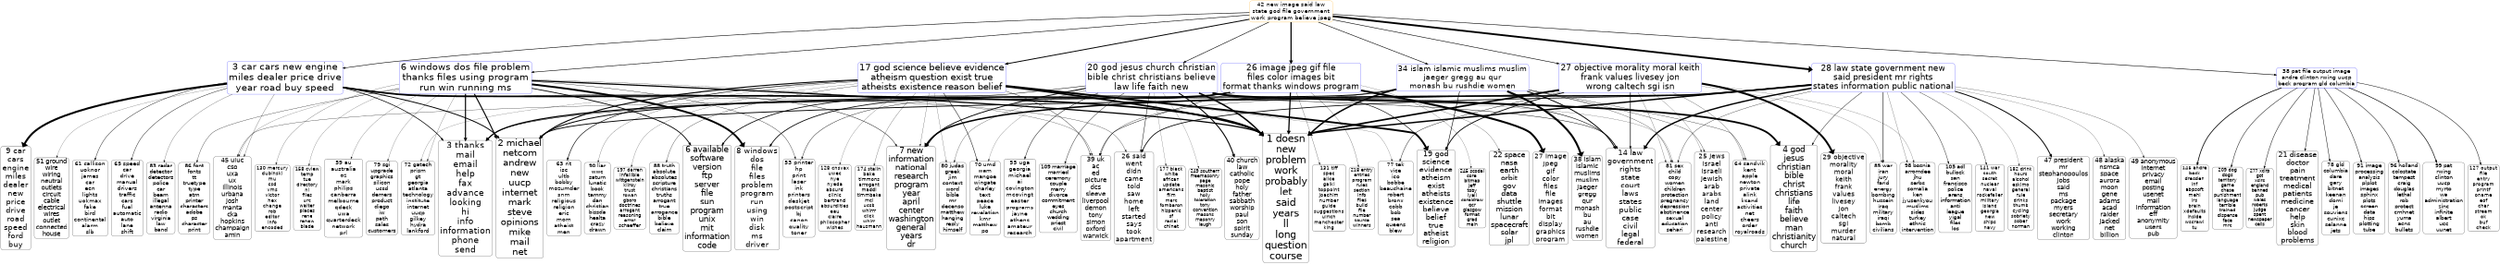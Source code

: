 digraph G {
size="18,18!";ranksep=4; ratio = auto; layers="1:2:3:4:5";
graph [fontname = "helvetica"];node [fontname = "helvetica"];edge [fontname = "helvetica"];ranksep=2.8;
"3_42" [ rank =3,fontsize =30.9128, shape=box, style="rounded", color=orange, label="42 new image said law
state god file government
work program believe jpeg"]
"3_42" -> "2_3" [penwidth=2.7681,dir=forward]
"2_3" [rank =4,fontsize =49.0955, shape=box, style="rounded", color=blue,label="3 car cars new engine
miles dealer price drive
year road buy speed"]
"3_42" -> "2_6" [penwidth=2.7681,dir=forward]
"2_6" [rank =4,fontsize =48.557, shape=box, style="rounded", color=blue,label="6 windows dos file problem
thanks files using program
run win running ms"]
"3_42" -> "2_17" [penwidth=4.647,dir=forward]
"2_17" [rank =4,fontsize =45.6348, shape=box, style="rounded", color=blue,label="17 god science believe evidence
atheism question exist true
atheists existence reason belief"]
"3_42" -> "2_20" [penwidth=2.7681,dir=forward]
"2_20" [rank =4,fontsize =45.0816, shape=box, style="rounded", color=blue,label="20 god jesus church christian
bible christ christians believe
law life faith new"]
"3_42" -> "2_26" [penwidth=5.9604,dir=forward]
"2_26" [rank =4,fontsize =43.3529, shape=box, style="rounded", color=blue,label="26 image jpeg gif file
files color images bit
format thanks windows program"]
"3_42" -> "2_27" [penwidth=2.7681,dir=forward]
"2_27" [rank =4,fontsize =43.263, shape=box, style="rounded", color=blue,label="27 objective morality moral keith
frank values livesey jon
wrong caltech sgi isn"]
"3_42" -> "2_28" [penwidth=9.1808,dir=forward]
"2_28" [rank =4,fontsize =42.9959, shape=box, style="rounded", color=blue,label="28 law state government new
said president mr rights
states information public national"]
"3_42" -> "2_34" [penwidth=2.7681,dir=forward]
"2_34" [rank =4,fontsize =39.9446, shape=box, style="rounded", color=blue,label="34 islam islamic muslims muslim
jaeger gregg au qur
monash bu rushdie women"]
"3_42" -> "2_38" [penwidth=2.7681,dir=forward]
"2_38" [rank =4,fontsize =28.9096, shape=box, style="rounded", color=blue,label="38 pat file output image
andre clinton rwing uucp
beck program gld columbia"]
"2_3" [ rank =2,fontsize =49.0955, shape=box, style="rounded", color=blue, label="3 car cars new engine
miles dealer price drive
year road buy speed"]
"2_3" -> "1_1" [penwidth=8.3258,dir=forward]
"1_1" [rank =3,fontsize =50, shape=box, style="rounded", color=black,label="1 doesn
new
problem
work
probably
let
said
years
ll
long
question
course"]
"2_3" -> "1_2" [penwidth=4.5911,dir=forward]
"1_2" [rank =3,fontsize =46.1741, shape=box, style="rounded", color=black,label="2 michael
netcom
andrew
new
uucp
internet
mark
steve
opinions
mike
mail
net"]
"2_3" -> "1_3" [penwidth=3.3888,dir=forward]
"1_3" [rank =3,fontsize =44.9965, shape=box, style="rounded", color=black,label="3 thanks
mail
email
help
fax
advance
looking
hi
info
information
phone
send"]
"2_3" -> "1_7" [penwidth=2.0837,dir=forward]
"1_7" [rank =3,fontsize =40.4508, shape=box, style="rounded", color=black,label="7 new
information
national
research
program
year
april
center
washington
general
years
dr"]
"2_3" -> "1_9" [penwidth=9.9887,dir=forward]
"1_9" [rank =3,fontsize =40.0639, shape=box, style="rounded", color=black,label="9 car
cars
engine
miles
dealer
new
price
drive
road
speed
ford
buy"]
"2_3" -> "1_26" [penwidth=1.3041,dir=forward]
"1_26" [rank =3,fontsize =35.2628, shape=box, style="rounded", color=black,label="26 said
went
didn
came
told
saw
home
left
started
says
took
apartment"]
"2_3" -> "1_45" [penwidth=1.0396,dir=forward]
"1_45" [rank =3,fontsize =31.532, shape=box, style="rounded", color=black,label="45 uiuc
cso
uxa
ux
illinois
urbana
josh
manta
cka
hopkins
champaign
amin"]
"2_3" -> "1_51" [penwidth=0.80592,dir=forward]
"1_51" [rank =3,fontsize =30.9828, shape=box, style="rounded", color=black,label="51 ground
wire
wiring
neutral
outlets
circuit
cable
electrical
wires
outlet
connected
house"]
"2_3" -> "1_61" [penwidth=1.8797,dir=forward]
"1_61" [rank =3,fontsize =29.4344, shape=box, style="rounded", color=black,label="61 callison
uoknor
james
car
ecn
lights
uokmax
fake
bird
continental
alarm
slb"]
"2_3" -> "1_65" [penwidth=1.9152,dir=forward]
"1_65" [rank =3,fontsize =28.8508, shape=box, style="rounded", color=black,label="65 speed
car
drive
manual
drivers
traffic
cars
fuel
automatic
auto
lane
shift"]
"2_3" -> "1_83" [penwidth=1.0133,dir=forward]
"1_83" [rank =3,fontsize =27.4759, shape=box, style="rounded", color=black,label="83 radar
detector
detectors
police
car
beam
illegal
antenna
radio
virginia
law
band"]
"2_6" [ rank =2,fontsize =48.557, shape=box, style="rounded", color=blue, label="6 windows dos file problem
thanks files using program
run win running ms"]
"2_6" -> "1_1" [penwidth=6.2048,dir=forward]
"1_1" [rank =3,fontsize =50, shape=box, style="rounded", color=black,label="1 doesn
new
problem
work
probably
let
said
years
ll
long
question
course"]
"2_6" -> "1_2" [penwidth=5.4173,dir=forward]
"1_2" [rank =3,fontsize =46.1741, shape=box, style="rounded", color=black,label="2 michael
netcom
andrew
new
uucp
internet
mark
steve
opinions
mike
mail
net"]
"2_6" -> "1_3" [penwidth=5.6296,dir=forward]
"1_3" [rank =3,fontsize =44.9965, shape=box, style="rounded", color=black,label="3 thanks
mail
email
help
fax
advance
looking
hi
info
information
phone
send"]
"2_6" -> "1_6" [penwidth=4.1697,dir=forward]
"1_6" [rank =3,fontsize =40.6629, shape=box, style="rounded", color=black,label="6 available
software
version
ftp
server
file
sun
program
unix
mit
information
code"]
"2_6" -> "1_8" [penwidth=9.4703,dir=forward]
"1_8" [rank =3,fontsize =40.1499, shape=box, style="rounded", color=black,label="8 windows
dos
file
files
problem
program
run
using
win
disk
ms
driver"]
"2_6" -> "1_39" [penwidth=1.1282,dir=forward]
"1_39" [rank =3,fontsize =32.2729, shape=box, style="rounded", color=black,label="39 uk
ac
ed
picture
dcs
sleeve
liverpool
demon
tony
simon
oxford
warwick"]
"2_6" -> "1_45" [penwidth=0.81094,dir=forward]
"1_45" [rank =3,fontsize =31.532, shape=box, style="rounded", color=black,label="45 uiuc
cso
uxa
ux
illinois
urbana
josh
manta
cka
hopkins
champaign
amin"]
"2_6" -> "1_53" [penwidth=1.5823,dir=forward]
"1_53" [rank =3,fontsize =30.0303, shape=box, style="rounded", color=black,label="53 printer
hp
print
laser
ink
printers
deskjet
postscript
bj
canon
quality
toner"]
"2_6" -> "1_59" [penwidth=0.8792,dir=forward]
"1_59" [rank =3,fontsize =29.5996, shape=box, style="rounded", color=black,label="59 au
australia
oz
mark
philips
canberra
melbourne
qdeck
uwa
quarterdeck
network
prl"]
"2_6" -> "1_72" [penwidth=0.90081,dir=forward]
"1_72" [rank =3,fontsize =28.348, shape=box, style="rounded", color=black,label="72 gatech
prism
gt
georgia
atlanta
technology
institute
internet
uucp
gilkey
hydra
lankford"]
"2_6" -> "1_79" [penwidth=0.85705,dir=forward]
"1_79" [rank =3,fontsize =27.7548, shape=box, style="rounded", color=black,label="79 sgi
upgrade
graphics
silicon
ucsd
demers
product
diego
iw
path
sales
customers"]
"2_6" -> "1_86" [penwidth=1.4155,dir=forward]
"1_86" [rank =3,fontsize =27.2942, shape=box, style="rounded", color=black,label="86 font
fonts
tt
truetype
type
atm
printer
characters
adobe
ps
character
print"]
"2_6" -> "1_130" [penwidth=0.94253,dir=forward]
"1_130" [rank =3,fontsize =25.58, shape=box, style="rounded", color=black,label="130 mercury
dubinski
mu
csd
vms
victor
hex
change
rob
editor
info
encoded"]
"2_6" -> "1_158" [penwidth=0.83432,dir=forward]
"1_158" [rank =3,fontsize =24.6662, shape=box, style="rounded", color=black,label="158 cview
temp
tue
directory
nl
files
urc
walter
places
rene
renew
blade"]
"2_17" [ rank =2,fontsize =45.6348, shape=box, style="rounded", color=blue, label="17 god science believe evidence
atheism question exist true
atheists existence reason belief"]
"2_17" -> "1_1" [penwidth=8.6385,dir=forward]
"1_1" [rank =3,fontsize =50, shape=box, style="rounded", color=black,label="1 doesn
new
problem
work
probably
let
said
years
ll
long
question
course"]
"2_17" -> "1_2" [penwidth=5.2765,dir=forward]
"1_2" [rank =3,fontsize =46.1741, shape=box, style="rounded", color=black,label="2 michael
netcom
andrew
new
uucp
internet
mark
steve
opinions
mike
mail
net"]
"2_17" -> "1_7" [penwidth=0.99683,dir=forward]
"1_7" [rank =3,fontsize =40.4508, shape=box, style="rounded", color=black,label="7 new
information
national
research
program
year
april
center
washington
general
years
dr"]
"2_17" -> "1_14" [penwidth=2.1241,dir=forward]
"1_14" [rank =3,fontsize =38.5467, shape=box, style="rounded", color=black,label="14 law
government
rights
state
court
laws
states
public
case
civil
legal
federal"]
"2_17" -> "1_19" [penwidth=9.2158,dir=forward]
"1_19" [rank =3,fontsize =37.284, shape=box, style="rounded", color=black,label="19 god
science
evidence
atheism
exist
atheists
existence
believe
belief
true
atheist
religion"]
"2_17" -> "1_39" [penwidth=1.631,dir=forward]
"1_39" [rank =3,fontsize =32.2729, shape=box, style="rounded", color=black,label="39 uk
ac
ed
picture
dcs
sleeve
liverpool
demon
tony
simon
oxford
warwick"]
"2_17" -> "1_63" [penwidth=2.9089,dir=forward]
"1_63" [rank =3,fontsize =29.2582, shape=box, style="rounded", color=black,label="63 rit
isc
ultb
bobby
mozumder
snm
religious
religion
eric
mom
atheist
men"]
"2_17" -> "1_70" [penwidth=2.345,dir=forward]
"1_70" [rank =3,fontsize =28.4291, shape=box, style="rounded", color=black,label="70 umd
wam
mangoe
wingate
charley
text
peace
luke
revelation
kmr
matthew
po"]
"2_17" -> "1_72" [penwidth=0.78953,dir=forward]
"1_72" [rank =3,fontsize =28.348, shape=box, style="rounded", color=black,label="72 gatech
prism
gt
georgia
atlanta
technology
institute
internet
uucp
gilkey
hydra
lankford"]
"2_17" -> "1_77" [penwidth=0.78953,dir=forward]
"1_77" [rank =3,fontsize =27.9694, shape=box, style="rounded", color=black,label="77 tek
vice
ico
bobbe
beauchaine
robert
bronx
cobb
bob
sea
queens
blew"]
"2_17" -> "1_80" [penwidth=0.89917,dir=forward]
"1_80" [rank =3,fontsize =27.6705, shape=box, style="rounded", color=black,label="80 judas
greek
jim
context
word
bible
mr
decenso
matthew
hanging
reply
himself"]
"2_17" -> "1_81" [penwidth=0.89917,dir=forward]
"1_81" [rank =3,fontsize =27.6331, shape=box, style="rounded", color=black,label="81 sex
child
copy
women
children
protection
pregnancy
depression
abstinence
sexual
education
sehari"]
"2_17" -> "1_88" [penwidth=1.3854,dir=forward]
"1_88" [rank =3,fontsize =27.2275, shape=box, style="rounded", color=black,label="88 truth
absolute
absolutes
scripture
christians
truths
arrogant
true
arrogance
bible
believe
claim"]
"2_17" -> "1_90" [penwidth=0.93286,dir=forward]
"1_90" [rank =3,fontsize =27.1865, shape=box, style="rounded", color=black,label="90 liar
wwc
saturn
lunatic
book
tammy
dan
christian
bissda
healta
crazy
drawn"]
"2_17" -> "1_128" [penwidth=0.82769,dir=forward]
"1_128" [rank =3,fontsize =25.7774, shape=box, style="rounded", color=black,label="128 cnsvax
uwec
nye
nyeda
absurd
clinic
bertrand
absurdities
eau
claire
philosopher
wishes"]
"2_17" -> "1_174" [penwidth=0.99683,dir=forward]
"1_174" [rank =3,fontsize =24.3463, shape=box, style="rounded", color=black,label="174 stalin
bake
timmons
arrogant
maddi
timmbake
mcl
ucsb
whirrr
click
whirr
hausmann"]
"2_17" -> "1_197" [penwidth=0.86417,dir=forward]
"1_197" [rank =3,fontsize =23.8891, shape=box, style="rounded", color=black,label="197 darren
infallible
wittgenstein
kilroy
trust
rowan
gboro
doctrines
arrogant
reasoning
error
schaeffer"]
"2_20" [ rank =2,fontsize =45.0816, shape=box, style="rounded", color=blue, label="20 god jesus church christian
bible christ christians believe
law life faith new"]
"2_20" -> "1_1" [penwidth=7.4565,dir=forward]
"1_1" [rank =3,fontsize =50, shape=box, style="rounded", color=black,label="1 doesn
new
problem
work
probably
let
said
years
ll
long
question
course"]
"2_20" -> "1_3" [penwidth=2.3204,dir=forward]
"1_3" [rank =3,fontsize =44.9965, shape=box, style="rounded", color=black,label="3 thanks
mail
email
help
fax
advance
looking
hi
info
information
phone
send"]
"2_20" -> "1_4" [penwidth=8.8584,dir=forward]
"1_4" [rank =3,fontsize =40.756, shape=box, style="rounded", color=black,label="4 god
jesus
christian
bible
christ
christians
life
faith
believe
man
christianity
church"]
"2_20" -> "1_7" [penwidth=4.4242,dir=forward]
"1_7" [rank =3,fontsize =40.4508, shape=box, style="rounded", color=black,label="7 new
information
national
research
program
year
april
center
washington
general
years
dr"]
"2_20" -> "1_14" [penwidth=2.6465,dir=forward]
"1_14" [rank =3,fontsize =38.5467, shape=box, style="rounded", color=black,label="14 law
government
rights
state
court
laws
states
public
case
civil
legal
federal"]
"2_20" -> "1_19" [penwidth=2.8922,dir=forward]
"1_19" [rank =3,fontsize =37.284, shape=box, style="rounded", color=black,label="19 god
science
evidence
atheism
exist
atheists
existence
believe
belief
true
atheist
religion"]
"2_20" -> "1_26" [penwidth=2.2639,dir=forward]
"1_26" [rank =3,fontsize =35.2628, shape=box, style="rounded", color=black,label="26 said
went
didn
came
told
saw
home
left
started
says
took
apartment"]
"2_20" -> "1_40" [penwidth=5.2234,dir=forward]
"1_40" [rank =3,fontsize =32.1842, shape=box, style="rounded", color=black,label="40 church
law
catholic
pope
holy
father
sabbath
worship
paul
son
spirit
sunday"]
"2_20" -> "1_55" [penwidth=2.1614,dir=forward]
"1_55" [rank =3,fontsize =29.6875, shape=box, style="rounded", color=black,label="55 uga
georgia
michael
ai
covington
mcovingt
easter
programs
jayne
athens
amateur
research"]
"2_20" -> "1_70" [penwidth=0.80896,dir=forward]
"1_70" [rank =3,fontsize =28.4291, shape=box, style="rounded", color=black,label="70 umd
wam
mangoe
wingate
charley
text
peace
luke
revelation
kmr
matthew
po"]
"2_20" -> "1_80" [penwidth=1.1412,dir=forward]
"1_80" [rank =3,fontsize =27.6705, shape=box, style="rounded", color=black,label="80 judas
greek
jim
context
word
bible
mr
decenso
matthew
hanging
reply
himself"]
"2_20" -> "1_109" [penwidth=1.8373,dir=forward]
"1_109" [rank =3,fontsize =26.4759, shape=box, style="rounded", color=black,label="109 marriage
married
ceremony
couple
marry
divorce
commitment
eyes
church
wedding
priest
civil"]
"2_20" -> "1_177" [penwidth=0.80896,dir=forward]
"1_177" [rank =3,fontsize =24.3221, shape=box, style="rounded", color=black,label="177 black
white
african
update
americans
film
marc
fombaron
hispanic
sf
racial
chinet"]
"2_20" -> "1_249" [penwidth=0.76786,dir=forward]
"1_249" [rank =3,fontsize =22.8881, shape=box, style="rounded", color=black,label="249 southern
freemasonry
page
masonic
baptist
holly
toleration
tony
convention
masons
masonry
laugh"]
"2_26" [ rank =2,fontsize =43.3529, shape=box, style="rounded", color=blue, label="26 image jpeg gif file
files color images bit
format thanks windows program"]
"2_26" -> "1_1" [penwidth=6.1469,dir=forward]
"1_1" [rank =3,fontsize =50, shape=box, style="rounded", color=black,label="1 doesn
new
problem
work
probably
let
said
years
ll
long
question
course"]
"2_26" -> "1_3" [penwidth=6.1376,dir=forward]
"1_3" [rank =3,fontsize =44.9965, shape=box, style="rounded", color=black,label="3 thanks
mail
email
help
fax
advance
looking
hi
info
information
phone
send"]
"2_26" -> "1_6" [penwidth=3.8177,dir=forward]
"1_6" [rank =3,fontsize =40.6629, shape=box, style="rounded", color=black,label="6 available
software
version
ftp
server
file
sun
program
unix
mit
information
code"]
"2_26" -> "1_8" [penwidth=3.906,dir=forward]
"1_8" [rank =3,fontsize =40.1499, shape=box, style="rounded", color=black,label="8 windows
dos
file
files
problem
program
run
using
win
disk
ms
driver"]
"2_26" -> "1_22" [penwidth=1.0175,dir=forward]
"1_22" [rank =3,fontsize =36.1439, shape=box, style="rounded", color=black,label="22 space
nasa
earth
orbit
gov
data
shuttle
mission
lunar
spacecraft
solar
jpl"]
"2_26" -> "1_27" [penwidth=9.9267,dir=forward]
"1_27" [rank =3,fontsize =35.1674, shape=box, style="rounded", color=black,label="27 image
jpeg
gif
color
files
file
images
format
bit
display
graphics
program"]
"2_26" -> "1_39" [penwidth=2.082,dir=forward]
"1_39" [rank =3,fontsize =32.2729, shape=box, style="rounded", color=black,label="39 uk
ac
ed
picture
dcs
sleeve
liverpool
demon
tony
simon
oxford
warwick"]
"2_26" -> "1_53" [penwidth=1.8811,dir=forward]
"1_53" [rank =3,fontsize =30.0303, shape=box, style="rounded", color=black,label="53 printer
hp
print
laser
ink
printers
deskjet
postscript
bj
canon
quality
toner"]
"2_26" -> "1_131" [penwidth=1.072,dir=forward]
"1_131" [rank =3,fontsize =25.559, shape=box, style="rounded", color=black,label="131 tiff
spec
alice
galki
toppoint
joachim
number
guide
suggestions
ulrich
manchester
king"]
"2_26" -> "1_218" [penwidth=1.0175,dir=forward]
"1_218" [rank =3,fontsize =23.3998, shape=box, style="rounded", color=black,label="218 entry
entries
program
rules
section
info
files
build
file
number
source
winners"]
"2_26" -> "1_245" [penwidth=0.83308,dir=forward]
"1_245" [rank =3,fontsize =22.9048, shape=box, style="rounded", color=black,label="245 scodal
corel
bitmap
jeff
toby
lyall
coreldraw
qcr
glasgow
format
grad
main"]
"2_27" [ rank =2,fontsize =43.263, shape=box, style="rounded", color=blue, label="27 objective morality moral keith
frank values livesey jon
wrong caltech sgi isn"]
"2_27" -> "1_1" [penwidth=8.2273,dir=forward]
"1_1" [rank =3,fontsize =50, shape=box, style="rounded", color=black,label="1 doesn
new
problem
work
probably
let
said
years
ll
long
question
course"]
"2_27" -> "1_2" [penwidth=4.4348,dir=forward]
"1_2" [rank =3,fontsize =46.1741, shape=box, style="rounded", color=black,label="2 michael
netcom
andrew
new
uucp
internet
mark
steve
opinions
mike
mail
net"]
"2_27" -> "1_14" [penwidth=3.2364,dir=forward]
"1_14" [rank =3,fontsize =38.5467, shape=box, style="rounded", color=black,label="14 law
government
rights
state
court
laws
states
public
case
civil
legal
federal"]
"2_27" -> "1_19" [penwidth=4.2085,dir=forward]
"1_19" [rank =3,fontsize =37.284, shape=box, style="rounded", color=black,label="19 god
science
evidence
atheism
exist
atheists
existence
believe
belief
true
atheist
religion"]
"2_27" -> "1_25" [penwidth=0.8333,dir=forward]
"1_25" [rank =3,fontsize =35.5789, shape=box, style="rounded", color=black,label="25 jews
israel
israeli
jewish
arab
arabs
land
center
policy
anti
research
palestine"]
"2_27" -> "1_29" [penwidth=9.6243,dir=forward]
"1_29" [rank =3,fontsize =34.8557, shape=box, style="rounded", color=black,label="29 objective
morality
moral
keith
frank
values
livesey
jon
caltech
sgi
murder
natural"]
"2_27" -> "1_45" [penwidth=1.3305,dir=forward]
"1_45" [rank =3,fontsize =31.532, shape=box, style="rounded", color=black,label="45 uiuc
cso
uxa
ux
illinois
urbana
josh
manta
cka
hopkins
champaign
amin"]
"2_27" -> "1_64" [penwidth=1.1319,dir=forward]
"1_64" [rank =3,fontsize =28.9778, shape=box, style="rounded", color=black,label="64 sandvik
kent
apple
newton
private
alink
ksand
activities
net
cheers
order
royalroads"]
"2_27" -> "1_77" [penwidth=1.9048,dir=forward]
"1_77" [rank =3,fontsize =27.9694, shape=box, style="rounded", color=black,label="77 tek
vice
ico
bobbe
beauchaine
robert
bronx
cobb
bob
sea
queens
blew"]
"2_27" -> "1_81" [penwidth=0.99387,dir=forward]
"1_81" [rank =3,fontsize =27.6331, shape=box, style="rounded", color=black,label="81 sex
child
copy
women
children
protection
pregnancy
depression
abstinence
sexual
education
sehari"]
"2_27" -> "1_85" [penwidth=0.77239,dir=forward]
"1_85" [rank =3,fontsize =27.3413, shape=box, style="rounded", color=black,label="85 war
iran
jury
farid
energy
bombing
hussein
iraq
military
iraqi
bomb
civilians"]
"2_27" -> "1_98" [penwidth=0.8333,dir=forward]
"1_98" [rank =3,fontsize =26.9347, shape=box, style="rounded", color=black,label="98 bosnia
arromdee
jhu
serbs
somalia
ken
jyusenkyou
muslims
sides
turkey
ethnic
intervention"]
"2_28" [ rank =2,fontsize =42.9959, shape=box, style="rounded", color=blue, label="28 law state government new
said president mr rights
states information public national"]
"2_28" -> "1_1" [penwidth=7.1628,dir=forward]
"1_1" [rank =3,fontsize =50, shape=box, style="rounded", color=black,label="1 doesn
new
problem
work
probably
let
said
years
ll
long
question
course"]
"2_28" -> "1_4" [penwidth=1.9239,dir=forward]
"1_4" [rank =3,fontsize =40.756, shape=box, style="rounded", color=black,label="4 god
jesus
christian
bible
christ
christians
life
faith
believe
man
christianity
church"]
"2_28" -> "1_7" [penwidth=7.4479,dir=forward]
"1_7" [rank =3,fontsize =40.4508, shape=box, style="rounded", color=black,label="7 new
information
national
research
program
year
april
center
washington
general
years
dr"]
"2_28" -> "1_14" [penwidth=7.0201,dir=forward]
"1_14" [rank =3,fontsize =38.5467, shape=box, style="rounded", color=black,label="14 law
government
rights
state
court
laws
states
public
case
civil
legal
federal"]
"2_28" -> "1_26" [penwidth=3.8739,dir=forward]
"1_26" [rank =3,fontsize =35.2628, shape=box, style="rounded", color=black,label="26 said
went
didn
came
told
saw
home
left
started
says
took
apartment"]
"2_28" -> "1_47" [penwidth=4.6681,dir=forward]
"1_47" [rank =3,fontsize =31.3843, shape=box, style="rounded", color=black,label="47 president
mr
stephanopoulos
jobs
said
ms
package
myers
secretary
work
working
clinton"]
"2_28" -> "1_48" [penwidth=0.85203,dir=forward]
"1_48" [rank =3,fontsize =31.3763, shape=box, style="rounded", color=black,label="48 alaska
nsmca
space
aurora
moon
gene
adams
acad
raider
jacked
net
billion"]
"2_28" -> "1_49" [penwidth=1.0964,dir=forward]
"1_49" [rank =3,fontsize =31.135, shape=box, style="rounded", color=black,label="49 anonymous
internet
privacy
email
posting
usenet
mail
information
eff
anonymity
users
pub"]
"2_28" -> "1_81" [penwidth=1.4266,dir=forward]
"1_81" [rank =3,fontsize =27.6331, shape=box, style="rounded", color=black,label="81 sex
child
copy
women
children
protection
pregnancy
depression
abstinence
sexual
education
sehari"]
"2_28" -> "1_85" [penwidth=2.762,dir=forward]
"1_85" [rank =3,fontsize =27.3413, shape=box, style="rounded", color=black,label="85 war
iran
jury
farid
energy
bombing
hussein
iraq
military
iraqi
bomb
civilians"]
"2_28" -> "1_98" [penwidth=0.98182,dir=forward]
"1_98" [rank =3,fontsize =26.9347, shape=box, style="rounded", color=black,label="98 bosnia
arromdee
jhu
serbs
somalia
ken
jyusenkyou
muslims
sides
turkey
ethnic
intervention"]
"2_28" -> "1_105" [penwidth=1.9239,dir=forward]
"1_105" [rank =3,fontsize =26.6179, shape=box, style="rounded", color=black,label="105 adl
bullock
san
francisco
police
arens
information
anti
league
yigal
files
los"]
"2_28" -> "1_141" [penwidth=1.5466,dir=forward]
"1_141" [rank =3,fontsize =25.2111, shape=box, style="rounded", color=black,label="141 war
south
secret
nuclear
naval
rockefeller
military
island
georgia
new
ships
navy"]
"2_28" -> "1_182" [penwidth=0.77907,dir=forward]
"1_182" [rank =3,fontsize =24.2465, shape=box, style="rounded", color=black,label="182 drink
hours
alcohol
eskimo
general
rule
drinks
thumb
cycling
sobriety
sober
norman"]
"2_34" [ rank =2,fontsize =39.9446, shape=box, style="rounded", color=blue, label="34 islam islamic muslims muslim
jaeger gregg au qur
monash bu rushdie women"]
"2_34" -> "1_1" [penwidth=7.4505,dir=forward]
"1_1" [rank =3,fontsize =50, shape=box, style="rounded", color=black,label="1 doesn
new
problem
work
probably
let
said
years
ll
long
question
course"]
"2_34" -> "1_2" [penwidth=4.7407,dir=forward]
"1_2" [rank =3,fontsize =46.1741, shape=box, style="rounded", color=black,label="2 michael
netcom
andrew
new
uucp
internet
mark
steve
opinions
mike
mail
net"]
"2_34" -> "1_14" [penwidth=4.5836,dir=forward]
"1_14" [rank =3,fontsize =38.5467, shape=box, style="rounded", color=black,label="14 law
government
rights
state
court
laws
states
public
case
civil
legal
federal"]
"2_34" -> "1_19" [penwidth=2.7978,dir=forward]
"1_19" [rank =3,fontsize =37.284, shape=box, style="rounded", color=black,label="19 god
science
evidence
atheism
exist
atheists
existence
believe
belief
true
atheist
religion"]
"2_34" -> "1_25" [penwidth=1.344,dir=forward]
"1_25" [rank =3,fontsize =35.5789, shape=box, style="rounded", color=black,label="25 jews
israel
israeli
jewish
arab
arabs
land
center
policy
anti
research
palestine"]
"2_34" -> "1_38" [penwidth=10.0456,dir=forward]
"1_38" [rank =3,fontsize =32.4724, shape=box, style="rounded", color=black,label="38 islam
islamic
muslims
muslim
jaeger
gregg
qur
monash
bu
au
rushdie
women"]
"2_34" -> "1_39" [penwidth=1.4601,dir=forward]
"1_39" [rank =3,fontsize =32.2729, shape=box, style="rounded", color=black,label="39 uk
ac
ed
picture
dcs
sleeve
liverpool
demon
tony
simon
oxford
warwick"]
"2_34" -> "1_64" [penwidth=1.4601,dir=forward]
"1_64" [rank =3,fontsize =28.9778, shape=box, style="rounded", color=black,label="64 sandvik
kent
apple
newton
private
alink
ksand
activities
net
cheers
order
royalroads"]
"2_34" -> "1_81" [penwidth=1.282,dir=forward]
"1_81" [rank =3,fontsize =27.6331, shape=box, style="rounded", color=black,label="81 sex
child
copy
women
children
protection
pregnancy
depression
abstinence
sexual
education
sehari"]
"2_38" [ rank =2,fontsize =28.9096, shape=box, style="rounded", color=blue, label="38 pat file output image
andre clinton rwing uucp
beck program gld columbia"]
"2_38" -> "1_21" [penwidth=2.2116,dir=forward]
"1_21" [rank =3,fontsize =36.5527, shape=box, style="rounded", color=black,label="21 disease
doctor
pain
treatment
medical
patients
medicine
cancer
help
skin
blood
problems"]
"2_38" -> "1_78" [penwidth=2.2116,dir=forward]
"1_78" [rank =3,fontsize =27.8314, shape=box, style="rounded", color=black,label="78 gld
columbia
dare
gary
bitnet
keenan
domi
je
souviens
cunixc
selanne
jets"]
"2_38" -> "1_91" [penwidth=2.2116,dir=forward]
"1_91" [rank =3,fontsize =27.1346, shape=box, style="rounded", color=black,label="91 image
processing
analysis
plplot
images
sphinx
plots
screen
data
hips
plotting
tube"]
"2_38" -> "1_96" [penwidth=2.2116,dir=forward]
"1_96" [rank =3,fontsize =27.0526, shape=box, style="rounded", color=black,label="96 holland
colostate
tempest
craig
douglas
lethal
rob
protect
cmhnet
yuma
acns
bullets"]
"2_38" -> "1_99" [penwidth=3.0558,dir=forward]
"1_99" [rank =3,fontsize =26.9258, shape=box, style="rounded", color=black,label="99 pat
rwing
clinton
uucp
myrto
wa
administration
zinc
infinite
albert
ucc
uunet"]
"2_38" -> "1_127" [penwidth=2.2116,dir=forward]
"1_127" [rank =3,fontsize =25.8387, shape=box, style="rounded", color=black,label="127 output
file
entry
program
printf
oname
eof
char
stream
ok
buf
check"]
"2_38" -> "1_145" [penwidth=3.7128,dir=forward]
"1_145" [rank =3,fontsize =25.0362, shape=box, style="rounded", color=black,label="145 andre
beck
dresden
inf
abpsoft
mehl
irs
brain
xdefaults
inside
wscrawl
tu"]
"2_38" -> "1_209" [penwidth=2.2116,dir=forward]
"1_209" [rank =3,fontsize =23.5495, shape=box, style="rounded", color=black,label="209 dog
dogs
territory
game
chase
punishment
language
terrible
trained
dispense
face
mrc"]
"2_38" -> "1_277" [penwidth=2.2116,dir=forward]
"1_277" [rank =3,fontsize =22.3626, shape=box, style="rounded", color=black,label="277 xclrp
got
xclrs
england
banned
pub
wales
roberts
judge
spent
newspaper
cells"]
{rank=same; "1_1" "1_2" "1_3" "1_7" "1_9" "1_26" "1_45" "1_51" "1_61" "1_65" "1_83" "1_1" "1_2" "1_3" "1_6" "1_8" "1_39" "1_45" "1_53" "1_59" "1_72" "1_79" "1_86" "1_130" "1_158" "1_1" "1_2" "1_7" "1_14" "1_19" "1_39" "1_63" "1_70" "1_72" "1_77" "1_80" "1_81" "1_88" "1_90" "1_128" "1_174" "1_197" "1_1" "1_3" "1_4" "1_7" "1_14" "1_19" "1_26" "1_40" "1_55" "1_70" "1_80" "1_109" "1_177" "1_249" "1_1" "1_3" "1_6" "1_8" "1_22" "1_27" "1_39" "1_53" "1_131" "1_218" "1_245" "1_1" "1_2" "1_14" "1_19" "1_25" "1_29" "1_45" "1_64" "1_77" "1_81" "1_85" "1_98" "1_1" "1_4" "1_7" "1_14" "1_26" "1_47" "1_48" "1_49" "1_81" "1_85" "1_98" "1_105" "1_141" "1_182" "1_1" "1_2" "1_14" "1_19" "1_25" "1_38" "1_39" "1_64" "1_81" "1_21" "1_78" "1_91" "1_96" "1_99" "1_127" "1_145" "1_209" "1_277"}{rank=same; "2_3" "2_6" "2_17" "2_20" "2_26" "2_27" "2_28" "2_34" "2_38" "2_3" "2_6" "2_17" "2_20" "2_26" "2_27" "2_28" "2_34" "2_38"}{rank=same; "3_42"}{rank=same;}{rank=same;}}